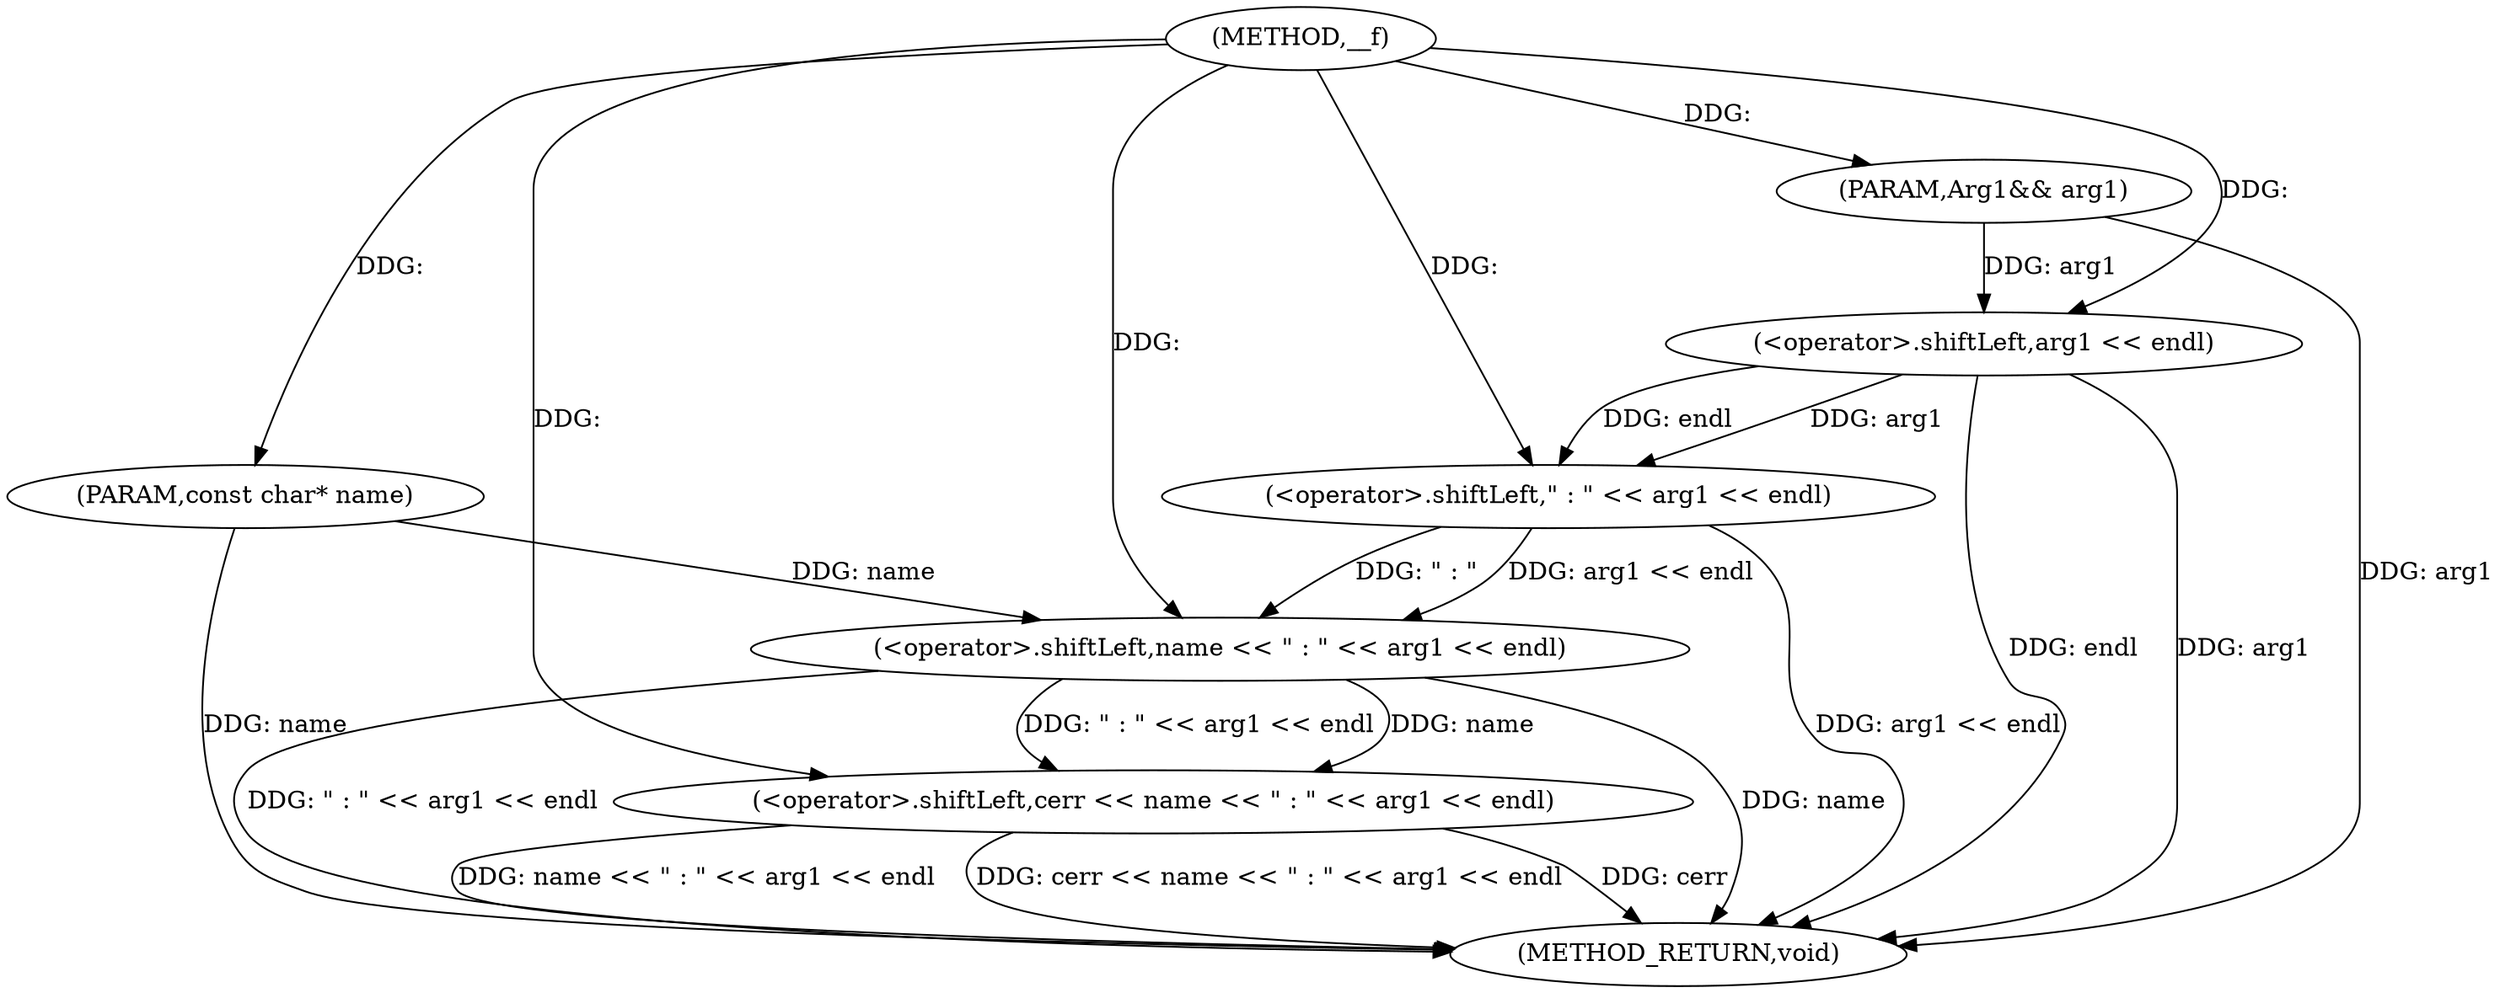 digraph "__f" {  
"1000564" [label = "(METHOD,__f)" ]
"1000577" [label = "(METHOD_RETURN,void)" ]
"1000565" [label = "(PARAM,const char* name)" ]
"1000566" [label = "(PARAM,Arg1&& arg1)" ]
"1000568" [label = "(<operator>.shiftLeft,cerr << name << \" : \" << arg1 << endl)" ]
"1000570" [label = "(<operator>.shiftLeft,name << \" : \" << arg1 << endl)" ]
"1000572" [label = "(<operator>.shiftLeft,\" : \" << arg1 << endl)" ]
"1000574" [label = "(<operator>.shiftLeft,arg1 << endl)" ]
  "1000565" -> "1000577"  [ label = "DDG: name"] 
  "1000566" -> "1000577"  [ label = "DDG: arg1"] 
  "1000570" -> "1000577"  [ label = "DDG: name"] 
  "1000574" -> "1000577"  [ label = "DDG: arg1"] 
  "1000572" -> "1000577"  [ label = "DDG: arg1 << endl"] 
  "1000570" -> "1000577"  [ label = "DDG: \" : \" << arg1 << endl"] 
  "1000568" -> "1000577"  [ label = "DDG: name << \" : \" << arg1 << endl"] 
  "1000568" -> "1000577"  [ label = "DDG: cerr << name << \" : \" << arg1 << endl"] 
  "1000574" -> "1000577"  [ label = "DDG: endl"] 
  "1000568" -> "1000577"  [ label = "DDG: cerr"] 
  "1000564" -> "1000565"  [ label = "DDG: "] 
  "1000564" -> "1000566"  [ label = "DDG: "] 
  "1000564" -> "1000568"  [ label = "DDG: "] 
  "1000570" -> "1000568"  [ label = "DDG: name"] 
  "1000570" -> "1000568"  [ label = "DDG: \" : \" << arg1 << endl"] 
  "1000565" -> "1000570"  [ label = "DDG: name"] 
  "1000564" -> "1000570"  [ label = "DDG: "] 
  "1000572" -> "1000570"  [ label = "DDG: \" : \""] 
  "1000572" -> "1000570"  [ label = "DDG: arg1 << endl"] 
  "1000564" -> "1000572"  [ label = "DDG: "] 
  "1000574" -> "1000572"  [ label = "DDG: endl"] 
  "1000574" -> "1000572"  [ label = "DDG: arg1"] 
  "1000566" -> "1000574"  [ label = "DDG: arg1"] 
  "1000564" -> "1000574"  [ label = "DDG: "] 
}
